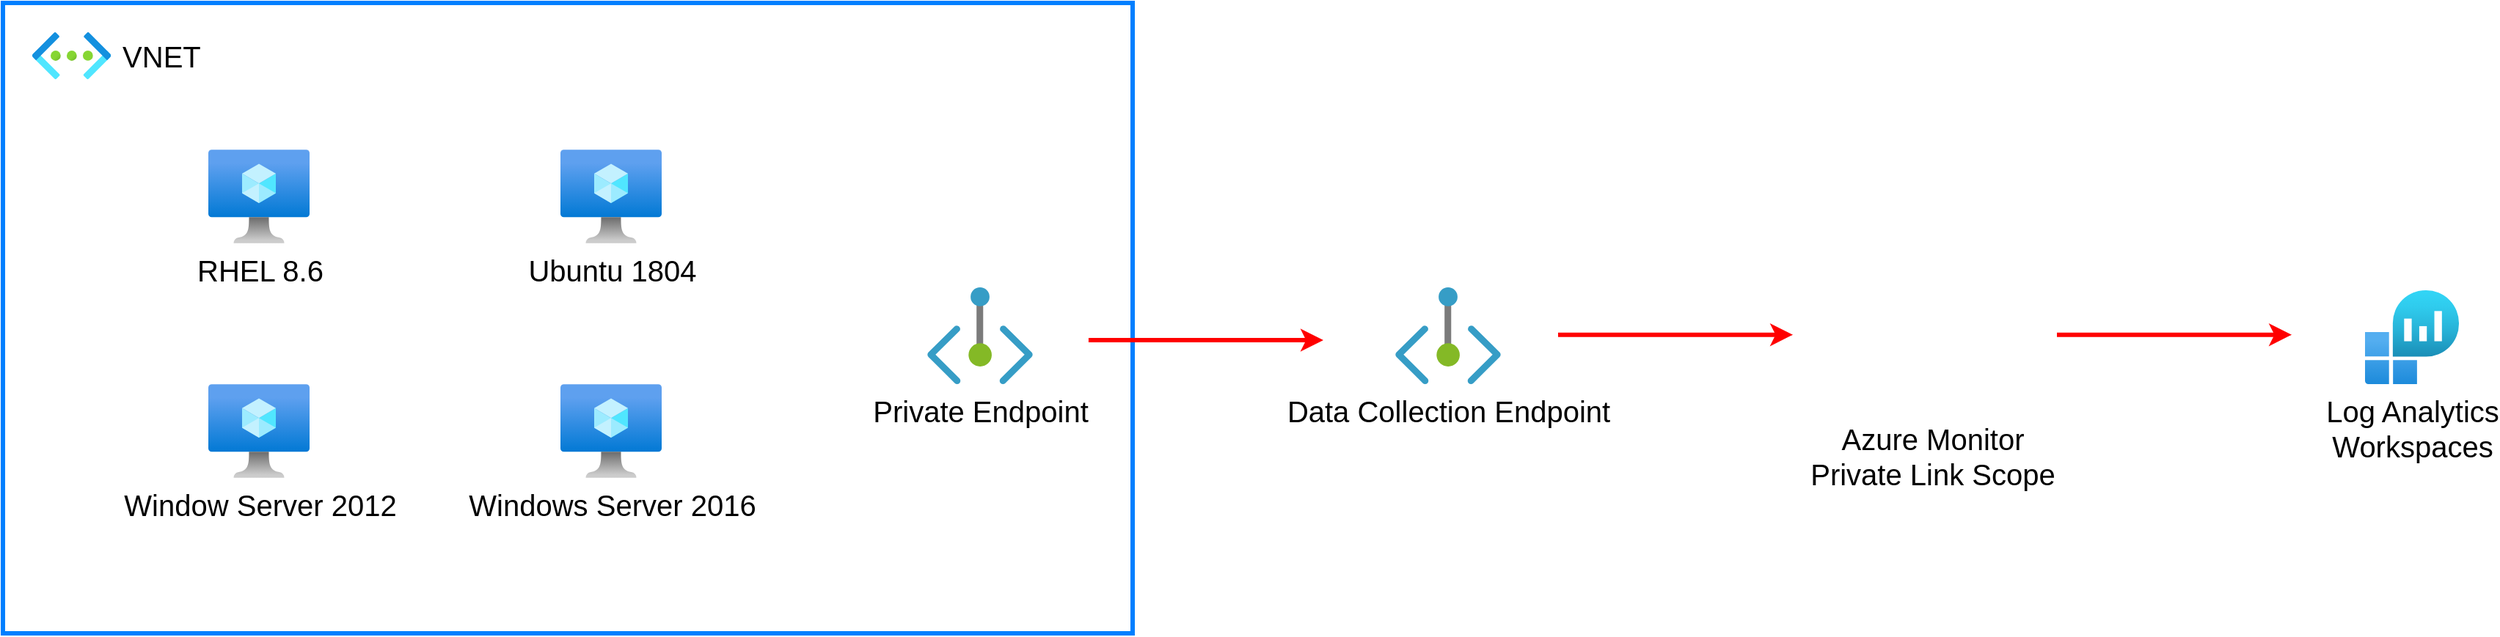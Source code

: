 <mxfile scale="1" border="40">
    <diagram id="5tnX2zfU0-9BE4T5Peca" name="Page-1">
        <mxGraphModel dx="1338" dy="2034" grid="1" gridSize="10" guides="1" tooltips="1" connect="1" arrows="1" fold="1" page="1" pageScale="1" pageWidth="827" pageHeight="1169" math="0" shadow="0">
            <root>
                <mxCell id="0"/>
                <mxCell id="1" parent="0"/>
                <mxCell id="7" value="" style="rounded=0;whiteSpace=wrap;html=1;fillColor=none;strokeColor=#007FFF;strokeWidth=3;" parent="1" vertex="1">
                    <mxGeometry x="220" y="-420" width="770" height="430" as="geometry"/>
                </mxCell>
                <mxCell id="20" style="edgeStyle=none;html=1;fontSize=20;strokeWidth=3;exitX=0.961;exitY=0.535;exitDx=0;exitDy=0;exitPerimeter=0;strokeColor=#FF0000;" parent="1" source="7" edge="1">
                    <mxGeometry relative="1" as="geometry">
                        <mxPoint x="970" y="-193" as="sourcePoint"/>
                        <mxPoint x="1120" y="-190" as="targetPoint"/>
                    </mxGeometry>
                </mxCell>
                <mxCell id="4" value="Private Endpoint" style="aspect=fixed;html=1;points=[];align=center;image;fontSize=20;image=img/lib/azure2/networking/Private_Endpoint.svg;" parent="1" vertex="1">
                    <mxGeometry x="850" y="-226" width="72" height="66" as="geometry"/>
                </mxCell>
                <mxCell id="5" value="&amp;nbsp;VNET" style="aspect=fixed;html=1;points=[];align=left;image;fontSize=20;image=img/lib/azure2/networking/Virtual_Networks.svg;labelPosition=right;verticalLabelPosition=middle;verticalAlign=middle;" parent="1" vertex="1">
                    <mxGeometry x="240" y="-400" width="53.6" height="32" as="geometry"/>
                </mxCell>
                <mxCell id="6" value="RHEL 8.6" style="aspect=fixed;html=1;points=[];align=center;image;fontSize=20;image=img/lib/azure2/compute/Virtual_Machine.svg;" parent="1" vertex="1">
                    <mxGeometry x="360" y="-320" width="69" height="64" as="geometry"/>
                </mxCell>
                <mxCell id="8" value="Windows Server 2016" style="aspect=fixed;html=1;points=[];align=center;image;fontSize=20;image=img/lib/azure2/compute/Virtual_Machine.svg;" parent="1" vertex="1">
                    <mxGeometry x="600" y="-160" width="69" height="64" as="geometry"/>
                </mxCell>
                <mxCell id="9" value="Window Server 2012" style="aspect=fixed;html=1;points=[];align=center;image;fontSize=20;image=img/lib/azure2/compute/Virtual_Machine.svg;" parent="1" vertex="1">
                    <mxGeometry x="360" y="-160" width="69" height="64" as="geometry"/>
                </mxCell>
                <mxCell id="10" value="Ubuntu 1804" style="aspect=fixed;html=1;points=[];align=center;image;fontSize=20;image=img/lib/azure2/compute/Virtual_Machine.svg;" parent="1" vertex="1">
                    <mxGeometry x="600" y="-320" width="69" height="64" as="geometry"/>
                </mxCell>
                <mxCell id="11" value="Log Analytics&lt;br&gt;Workspaces" style="aspect=fixed;html=1;points=[];align=center;image;fontSize=20;image=img/lib/azure2/management_governance/Log_Analytics_Workspaces.svg;strokeColor=#007FFF;fillColor=#CCE5FF;" parent="1" vertex="1">
                    <mxGeometry x="1830" y="-224" width="64" height="64" as="geometry"/>
                </mxCell>
                <mxCell id="12" value="Azure Monitor&#10;Private Link Scope" style="shape=image;verticalLabelPosition=bottom;labelBackgroundColor=default;verticalAlign=top;aspect=fixed;imageAspect=0;image=https://catalogartifact.azureedge.net/publicartifacts/Microsoft.AzureMonitorPrivateLinkScope-1.0.2/Large.png;fontSize=20;" parent="1" vertex="1">
                    <mxGeometry x="1478" y="-256" width="115" height="115" as="geometry"/>
                </mxCell>
                <mxCell id="13" value="Data Collection Endpoint" style="aspect=fixed;html=1;points=[];align=center;image;fontSize=20;image=img/lib/azure2/networking/Private_Endpoint.svg;strokeColor=#007FFF;fillColor=#CCE5FF;strokeWidth=2;" parent="1" vertex="1">
                    <mxGeometry x="1169" y="-226" width="72" height="66" as="geometry"/>
                </mxCell>
                <mxCell id="21" style="edgeStyle=none;html=1;fontSize=20;strokeWidth=3;exitX=0.961;exitY=0.535;exitDx=0;exitDy=0;exitPerimeter=0;strokeColor=#FF0000;" parent="1" edge="1">
                    <mxGeometry relative="1" as="geometry">
                        <mxPoint x="1280.0" y="-193.62" as="sourcePoint"/>
                        <mxPoint x="1440.03" y="-193.67" as="targetPoint"/>
                    </mxGeometry>
                </mxCell>
                <mxCell id="22" style="edgeStyle=none;html=1;fontSize=20;strokeWidth=3;exitX=0.961;exitY=0.535;exitDx=0;exitDy=0;exitPerimeter=0;strokeColor=#FF0000;" parent="1" edge="1">
                    <mxGeometry relative="1" as="geometry">
                        <mxPoint x="1620" y="-193.62" as="sourcePoint"/>
                        <mxPoint x="1780.03" y="-193.67" as="targetPoint"/>
                    </mxGeometry>
                </mxCell>
            </root>
        </mxGraphModel>
    </diagram>
</mxfile>